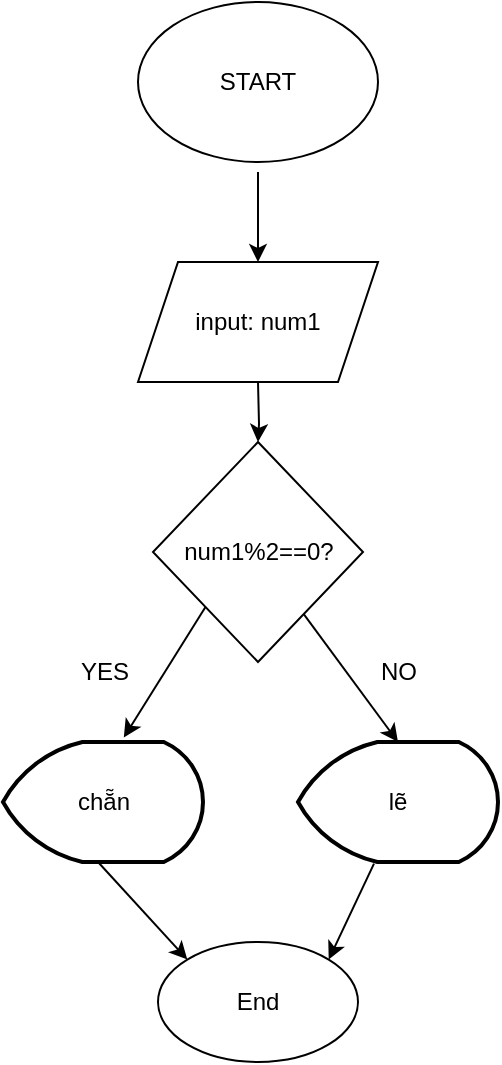 <mxfile version="25.0.2">
  <diagram id="C5RBs43oDa-KdzZeNtuy" name="Page-1">
    <mxGraphModel dx="1050" dy="717" grid="1" gridSize="10" guides="1" tooltips="1" connect="1" arrows="1" fold="1" page="1" pageScale="1" pageWidth="827" pageHeight="1169" math="0" shadow="0">
      <root>
        <mxCell id="WIyWlLk6GJQsqaUBKTNV-0" />
        <mxCell id="WIyWlLk6GJQsqaUBKTNV-1" parent="WIyWlLk6GJQsqaUBKTNV-0" />
        <mxCell id="y1GekjER23w9h6hjI59I-0" value="START" style="ellipse;whiteSpace=wrap;html=1;" parent="WIyWlLk6GJQsqaUBKTNV-1" vertex="1">
          <mxGeometry x="320" y="500" width="120" height="80" as="geometry" />
        </mxCell>
        <mxCell id="pYC8I_TUiJmyJAMSqtOg-4" value="" style="edgeStyle=orthogonalEdgeStyle;rounded=0;orthogonalLoop=1;jettySize=auto;html=1;" parent="WIyWlLk6GJQsqaUBKTNV-1" target="pYC8I_TUiJmyJAMSqtOg-3" edge="1">
          <mxGeometry relative="1" as="geometry">
            <mxPoint x="380" y="690" as="sourcePoint" />
          </mxGeometry>
        </mxCell>
        <mxCell id="y1GekjER23w9h6hjI59I-2" value="input: num1" style="shape=parallelogram;perimeter=parallelogramPerimeter;whiteSpace=wrap;html=1;fixedSize=1;" parent="WIyWlLk6GJQsqaUBKTNV-1" vertex="1">
          <mxGeometry x="320" y="630" width="120" height="60" as="geometry" />
        </mxCell>
        <mxCell id="y1GekjER23w9h6hjI59I-4" value="" style="endArrow=classic;html=1;rounded=0;entryX=0.5;entryY=0;entryDx=0;entryDy=0;" parent="WIyWlLk6GJQsqaUBKTNV-1" target="y1GekjER23w9h6hjI59I-2" edge="1">
          <mxGeometry width="50" height="50" relative="1" as="geometry">
            <mxPoint x="380" y="585" as="sourcePoint" />
            <mxPoint x="430" y="450" as="targetPoint" />
          </mxGeometry>
        </mxCell>
        <mxCell id="y1GekjER23w9h6hjI59I-7" value="" style="endArrow=classic;html=1;rounded=0;entryX=0.5;entryY=0;entryDx=0;entryDy=0;" parent="WIyWlLk6GJQsqaUBKTNV-1" source="pYC8I_TUiJmyJAMSqtOg-3" edge="1">
          <mxGeometry width="50" height="50" relative="1" as="geometry">
            <mxPoint x="410" y="770" as="sourcePoint" />
            <mxPoint x="450" y="870" as="targetPoint" />
          </mxGeometry>
        </mxCell>
        <mxCell id="y1GekjER23w9h6hjI59I-8" value="" style="endArrow=classic;html=1;rounded=0;exitX=0;exitY=1;exitDx=0;exitDy=0;entryX=0.63;entryY=-0.037;entryDx=0;entryDy=0;entryPerimeter=0;" parent="WIyWlLk6GJQsqaUBKTNV-1" source="pYC8I_TUiJmyJAMSqtOg-3" edge="1">
          <mxGeometry width="50" height="50" relative="1" as="geometry">
            <mxPoint x="350" y="770" as="sourcePoint" />
            <mxPoint x="312.9" y="867.78" as="targetPoint" />
          </mxGeometry>
        </mxCell>
        <mxCell id="y1GekjER23w9h6hjI59I-15" value="" style="endArrow=classic;html=1;rounded=0;entryX=0;entryY=0;entryDx=0;entryDy=0;" parent="WIyWlLk6GJQsqaUBKTNV-1" target="y1GekjER23w9h6hjI59I-17" edge="1">
          <mxGeometry width="50" height="50" relative="1" as="geometry">
            <mxPoint x="300" y="930" as="sourcePoint" />
            <mxPoint x="320" y="1030" as="targetPoint" />
            <Array as="points" />
          </mxGeometry>
        </mxCell>
        <mxCell id="y1GekjER23w9h6hjI59I-16" value="" style="endArrow=classic;html=1;rounded=0;exitX=0.35;exitY=1.014;exitDx=0;exitDy=0;exitPerimeter=0;entryX=1;entryY=0;entryDx=0;entryDy=0;" parent="WIyWlLk6GJQsqaUBKTNV-1" target="y1GekjER23w9h6hjI59I-17" edge="1">
          <mxGeometry width="50" height="50" relative="1" as="geometry">
            <mxPoint x="438" y="930.84" as="sourcePoint" />
            <mxPoint x="448" y="1030" as="targetPoint" />
            <Array as="points" />
          </mxGeometry>
        </mxCell>
        <mxCell id="y1GekjER23w9h6hjI59I-17" value="End" style="ellipse;whiteSpace=wrap;html=1;" parent="WIyWlLk6GJQsqaUBKTNV-1" vertex="1">
          <mxGeometry x="330" y="970" width="100" height="60" as="geometry" />
        </mxCell>
        <mxCell id="pYC8I_TUiJmyJAMSqtOg-3" value="num1%2==0?" style="rhombus;whiteSpace=wrap;html=1;" parent="WIyWlLk6GJQsqaUBKTNV-1" vertex="1">
          <mxGeometry x="327.5" y="720" width="105" height="110" as="geometry" />
        </mxCell>
        <mxCell id="yFefrf5yc3lDzuNi5EFO-0" value="YES" style="text;html=1;align=center;verticalAlign=middle;resizable=0;points=[];autosize=1;strokeColor=none;fillColor=none;" parent="WIyWlLk6GJQsqaUBKTNV-1" vertex="1">
          <mxGeometry x="277.5" y="820" width="50" height="30" as="geometry" />
        </mxCell>
        <mxCell id="yFefrf5yc3lDzuNi5EFO-1" value="NO" style="text;html=1;align=center;verticalAlign=middle;resizable=0;points=[];autosize=1;strokeColor=none;fillColor=none;" parent="WIyWlLk6GJQsqaUBKTNV-1" vertex="1">
          <mxGeometry x="430" y="820" width="40" height="30" as="geometry" />
        </mxCell>
        <mxCell id="yK1B9Y4FRvF6TJsGmg_n-0" value="chẵn" style="strokeWidth=2;html=1;shape=mxgraph.flowchart.display;whiteSpace=wrap;" vertex="1" parent="WIyWlLk6GJQsqaUBKTNV-1">
          <mxGeometry x="252.5" y="870" width="100" height="60" as="geometry" />
        </mxCell>
        <mxCell id="yK1B9Y4FRvF6TJsGmg_n-1" value="lẽ" style="strokeWidth=2;html=1;shape=mxgraph.flowchart.display;whiteSpace=wrap;" vertex="1" parent="WIyWlLk6GJQsqaUBKTNV-1">
          <mxGeometry x="400" y="870" width="100" height="60" as="geometry" />
        </mxCell>
      </root>
    </mxGraphModel>
  </diagram>
</mxfile>
